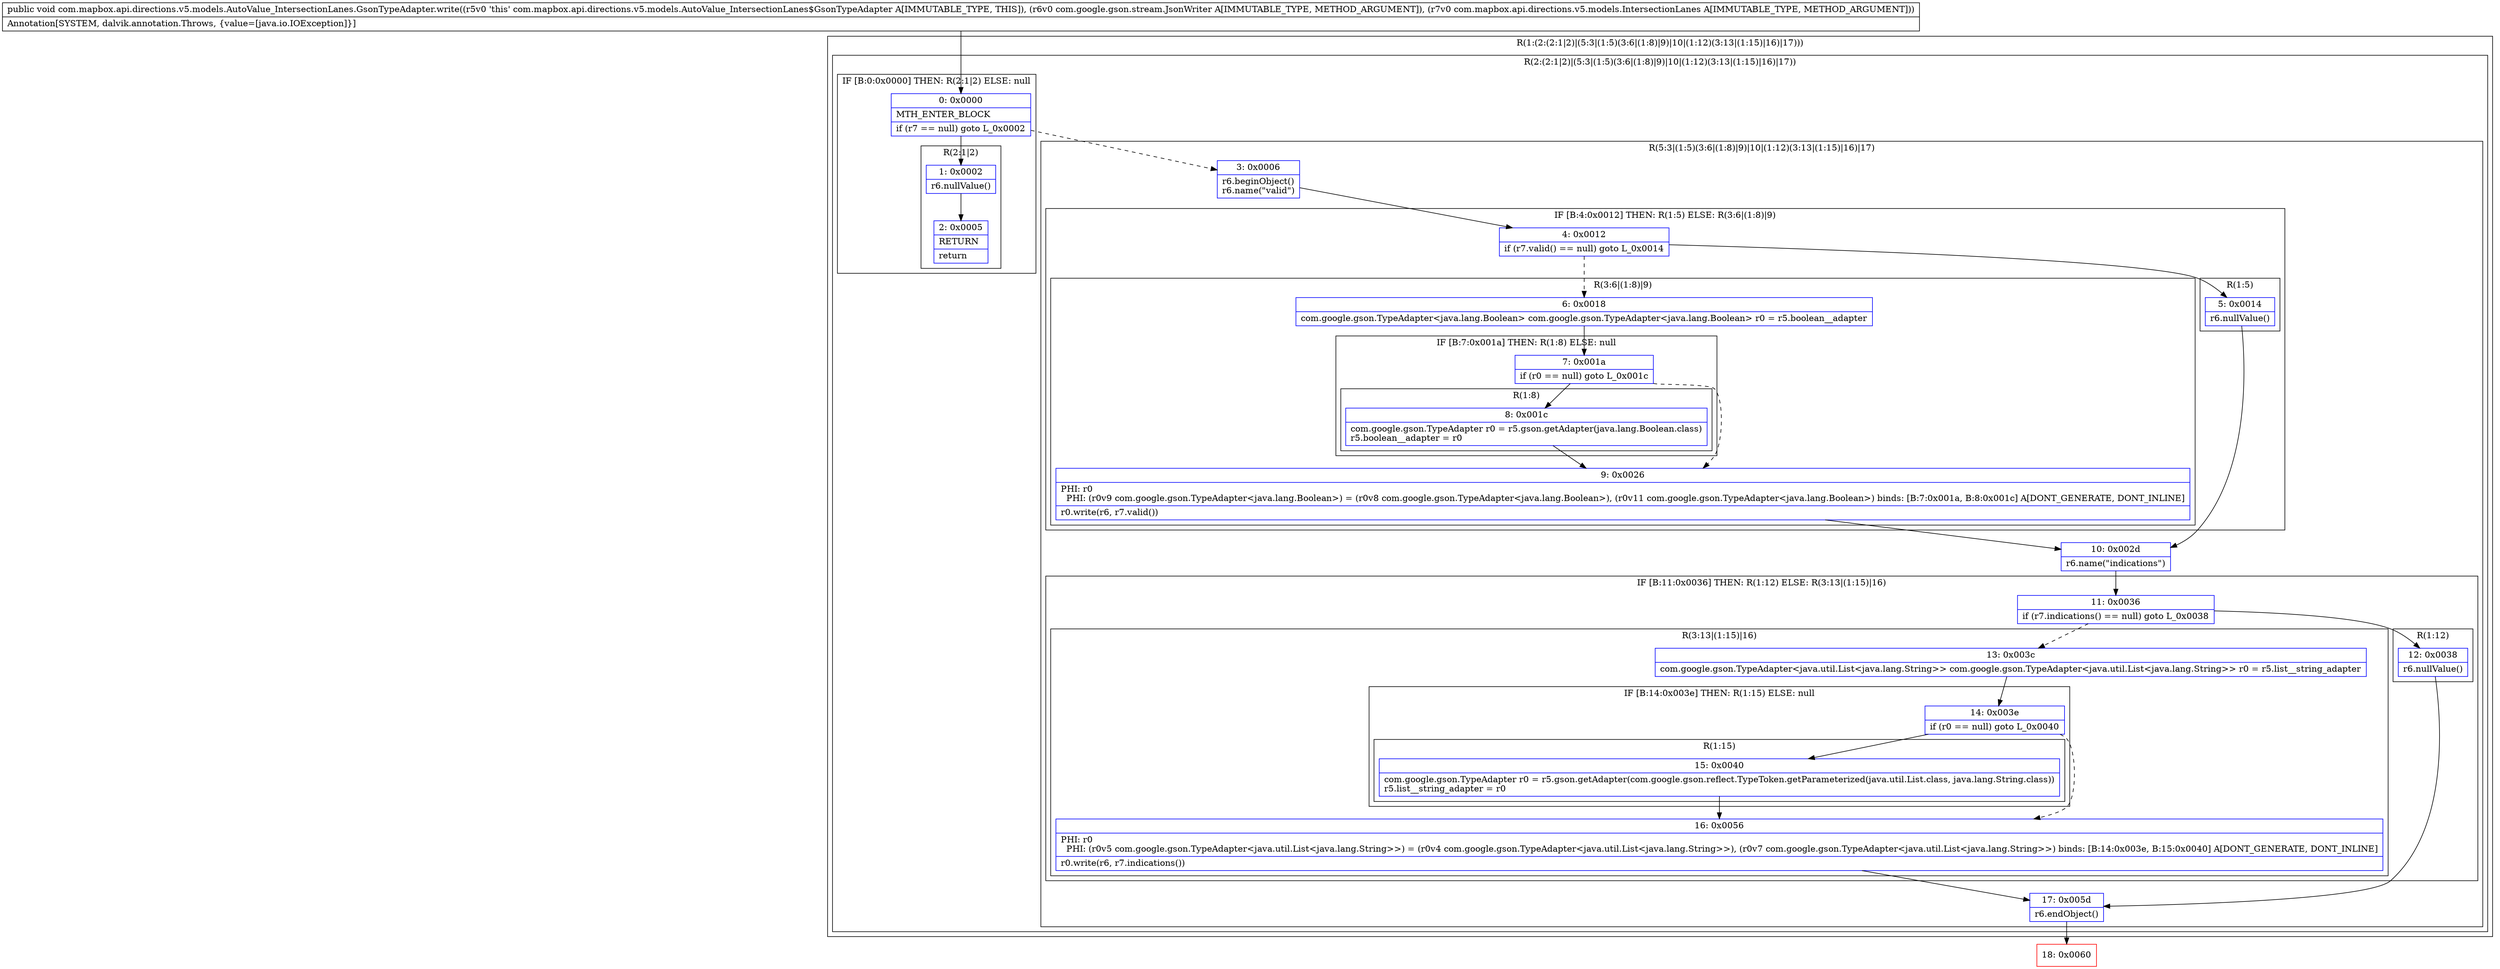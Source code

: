 digraph "CFG forcom.mapbox.api.directions.v5.models.AutoValue_IntersectionLanes.GsonTypeAdapter.write(Lcom\/google\/gson\/stream\/JsonWriter;Lcom\/mapbox\/api\/directions\/v5\/models\/IntersectionLanes;)V" {
subgraph cluster_Region_1825445228 {
label = "R(1:(2:(2:1|2)|(5:3|(1:5)(3:6|(1:8)|9)|10|(1:12)(3:13|(1:15)|16)|17)))";
node [shape=record,color=blue];
subgraph cluster_Region_1830106063 {
label = "R(2:(2:1|2)|(5:3|(1:5)(3:6|(1:8)|9)|10|(1:12)(3:13|(1:15)|16)|17))";
node [shape=record,color=blue];
subgraph cluster_IfRegion_924993826 {
label = "IF [B:0:0x0000] THEN: R(2:1|2) ELSE: null";
node [shape=record,color=blue];
Node_0 [shape=record,label="{0\:\ 0x0000|MTH_ENTER_BLOCK\l|if (r7 == null) goto L_0x0002\l}"];
subgraph cluster_Region_615437999 {
label = "R(2:1|2)";
node [shape=record,color=blue];
Node_1 [shape=record,label="{1\:\ 0x0002|r6.nullValue()\l}"];
Node_2 [shape=record,label="{2\:\ 0x0005|RETURN\l|return\l}"];
}
}
subgraph cluster_Region_945279523 {
label = "R(5:3|(1:5)(3:6|(1:8)|9)|10|(1:12)(3:13|(1:15)|16)|17)";
node [shape=record,color=blue];
Node_3 [shape=record,label="{3\:\ 0x0006|r6.beginObject()\lr6.name(\"valid\")\l}"];
subgraph cluster_IfRegion_2081953197 {
label = "IF [B:4:0x0012] THEN: R(1:5) ELSE: R(3:6|(1:8)|9)";
node [shape=record,color=blue];
Node_4 [shape=record,label="{4\:\ 0x0012|if (r7.valid() == null) goto L_0x0014\l}"];
subgraph cluster_Region_1498822741 {
label = "R(1:5)";
node [shape=record,color=blue];
Node_5 [shape=record,label="{5\:\ 0x0014|r6.nullValue()\l}"];
}
subgraph cluster_Region_2011181736 {
label = "R(3:6|(1:8)|9)";
node [shape=record,color=blue];
Node_6 [shape=record,label="{6\:\ 0x0018|com.google.gson.TypeAdapter\<java.lang.Boolean\> com.google.gson.TypeAdapter\<java.lang.Boolean\> r0 = r5.boolean__adapter\l}"];
subgraph cluster_IfRegion_935477489 {
label = "IF [B:7:0x001a] THEN: R(1:8) ELSE: null";
node [shape=record,color=blue];
Node_7 [shape=record,label="{7\:\ 0x001a|if (r0 == null) goto L_0x001c\l}"];
subgraph cluster_Region_1861358857 {
label = "R(1:8)";
node [shape=record,color=blue];
Node_8 [shape=record,label="{8\:\ 0x001c|com.google.gson.TypeAdapter r0 = r5.gson.getAdapter(java.lang.Boolean.class)\lr5.boolean__adapter = r0\l}"];
}
}
Node_9 [shape=record,label="{9\:\ 0x0026|PHI: r0 \l  PHI: (r0v9 com.google.gson.TypeAdapter\<java.lang.Boolean\>) = (r0v8 com.google.gson.TypeAdapter\<java.lang.Boolean\>), (r0v11 com.google.gson.TypeAdapter\<java.lang.Boolean\>) binds: [B:7:0x001a, B:8:0x001c] A[DONT_GENERATE, DONT_INLINE]\l|r0.write(r6, r7.valid())\l}"];
}
}
Node_10 [shape=record,label="{10\:\ 0x002d|r6.name(\"indications\")\l}"];
subgraph cluster_IfRegion_195008126 {
label = "IF [B:11:0x0036] THEN: R(1:12) ELSE: R(3:13|(1:15)|16)";
node [shape=record,color=blue];
Node_11 [shape=record,label="{11\:\ 0x0036|if (r7.indications() == null) goto L_0x0038\l}"];
subgraph cluster_Region_232758244 {
label = "R(1:12)";
node [shape=record,color=blue];
Node_12 [shape=record,label="{12\:\ 0x0038|r6.nullValue()\l}"];
}
subgraph cluster_Region_1608047231 {
label = "R(3:13|(1:15)|16)";
node [shape=record,color=blue];
Node_13 [shape=record,label="{13\:\ 0x003c|com.google.gson.TypeAdapter\<java.util.List\<java.lang.String\>\> com.google.gson.TypeAdapter\<java.util.List\<java.lang.String\>\> r0 = r5.list__string_adapter\l}"];
subgraph cluster_IfRegion_708220222 {
label = "IF [B:14:0x003e] THEN: R(1:15) ELSE: null";
node [shape=record,color=blue];
Node_14 [shape=record,label="{14\:\ 0x003e|if (r0 == null) goto L_0x0040\l}"];
subgraph cluster_Region_1906641303 {
label = "R(1:15)";
node [shape=record,color=blue];
Node_15 [shape=record,label="{15\:\ 0x0040|com.google.gson.TypeAdapter r0 = r5.gson.getAdapter(com.google.gson.reflect.TypeToken.getParameterized(java.util.List.class, java.lang.String.class))\lr5.list__string_adapter = r0\l}"];
}
}
Node_16 [shape=record,label="{16\:\ 0x0056|PHI: r0 \l  PHI: (r0v5 com.google.gson.TypeAdapter\<java.util.List\<java.lang.String\>\>) = (r0v4 com.google.gson.TypeAdapter\<java.util.List\<java.lang.String\>\>), (r0v7 com.google.gson.TypeAdapter\<java.util.List\<java.lang.String\>\>) binds: [B:14:0x003e, B:15:0x0040] A[DONT_GENERATE, DONT_INLINE]\l|r0.write(r6, r7.indications())\l}"];
}
}
Node_17 [shape=record,label="{17\:\ 0x005d|r6.endObject()\l}"];
}
}
}
Node_18 [shape=record,color=red,label="{18\:\ 0x0060}"];
MethodNode[shape=record,label="{public void com.mapbox.api.directions.v5.models.AutoValue_IntersectionLanes.GsonTypeAdapter.write((r5v0 'this' com.mapbox.api.directions.v5.models.AutoValue_IntersectionLanes$GsonTypeAdapter A[IMMUTABLE_TYPE, THIS]), (r6v0 com.google.gson.stream.JsonWriter A[IMMUTABLE_TYPE, METHOD_ARGUMENT]), (r7v0 com.mapbox.api.directions.v5.models.IntersectionLanes A[IMMUTABLE_TYPE, METHOD_ARGUMENT]))  | Annotation[SYSTEM, dalvik.annotation.Throws, \{value=[java.io.IOException]\}]\l}"];
MethodNode -> Node_0;
Node_0 -> Node_1;
Node_0 -> Node_3[style=dashed];
Node_1 -> Node_2;
Node_3 -> Node_4;
Node_4 -> Node_5;
Node_4 -> Node_6[style=dashed];
Node_5 -> Node_10;
Node_6 -> Node_7;
Node_7 -> Node_8;
Node_7 -> Node_9[style=dashed];
Node_8 -> Node_9;
Node_9 -> Node_10;
Node_10 -> Node_11;
Node_11 -> Node_12;
Node_11 -> Node_13[style=dashed];
Node_12 -> Node_17;
Node_13 -> Node_14;
Node_14 -> Node_15;
Node_14 -> Node_16[style=dashed];
Node_15 -> Node_16;
Node_16 -> Node_17;
Node_17 -> Node_18;
}

